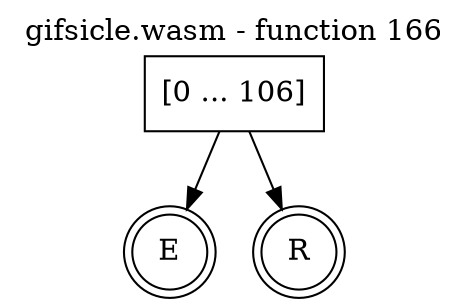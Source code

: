 digraph finite_state_machine {
    label = "gifsicle.wasm - function 166"
    labelloc =  t
    labelfontsize = 16
    labelfontcolor = black
    labelfontname = "Helvetica"
    node [shape = doublecircle]; E R ;
    node [shape = box];
    node [shape=box, color=black, style=solid] 0[label="[0 ... 106]"]
    0 -> E;
    0 -> R;
}
